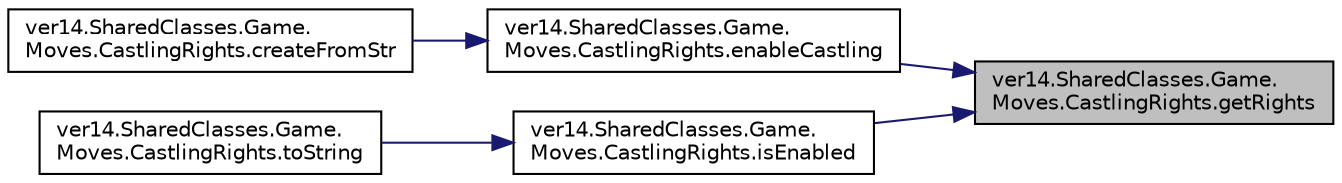 digraph "ver14.SharedClasses.Game.Moves.CastlingRights.getRights"
{
 // LATEX_PDF_SIZE
  edge [fontname="Helvetica",fontsize="10",labelfontname="Helvetica",labelfontsize="10"];
  node [fontname="Helvetica",fontsize="10",shape=record];
  rankdir="RL";
  Node1 [label="ver14.SharedClasses.Game.\lMoves.CastlingRights.getRights",height=0.2,width=0.4,color="black", fillcolor="grey75", style="filled", fontcolor="black",tooltip=" "];
  Node1 -> Node2 [dir="back",color="midnightblue",fontsize="10",style="solid"];
  Node2 [label="ver14.SharedClasses.Game.\lMoves.CastlingRights.enableCastling",height=0.2,width=0.4,color="black", fillcolor="white", style="filled",URL="$classver14_1_1_shared_classes_1_1_game_1_1_moves_1_1_castling_rights.html#af329057b1fe25148aad88859f56b2742",tooltip=" "];
  Node2 -> Node3 [dir="back",color="midnightblue",fontsize="10",style="solid"];
  Node3 [label="ver14.SharedClasses.Game.\lMoves.CastlingRights.createFromStr",height=0.2,width=0.4,color="black", fillcolor="white", style="filled",URL="$classver14_1_1_shared_classes_1_1_game_1_1_moves_1_1_castling_rights.html#a66ea4ef8a7db5de422a0c573550b84ac",tooltip=" "];
  Node1 -> Node4 [dir="back",color="midnightblue",fontsize="10",style="solid"];
  Node4 [label="ver14.SharedClasses.Game.\lMoves.CastlingRights.isEnabled",height=0.2,width=0.4,color="black", fillcolor="white", style="filled",URL="$classver14_1_1_shared_classes_1_1_game_1_1_moves_1_1_castling_rights.html#a63783523d93eb21cf42f9a7d6b7e57ac",tooltip=" "];
  Node4 -> Node5 [dir="back",color="midnightblue",fontsize="10",style="solid"];
  Node5 [label="ver14.SharedClasses.Game.\lMoves.CastlingRights.toString",height=0.2,width=0.4,color="black", fillcolor="white", style="filled",URL="$classver14_1_1_shared_classes_1_1_game_1_1_moves_1_1_castling_rights.html#acd800460ece168fc2ed8222873847a4a",tooltip=" "];
}
